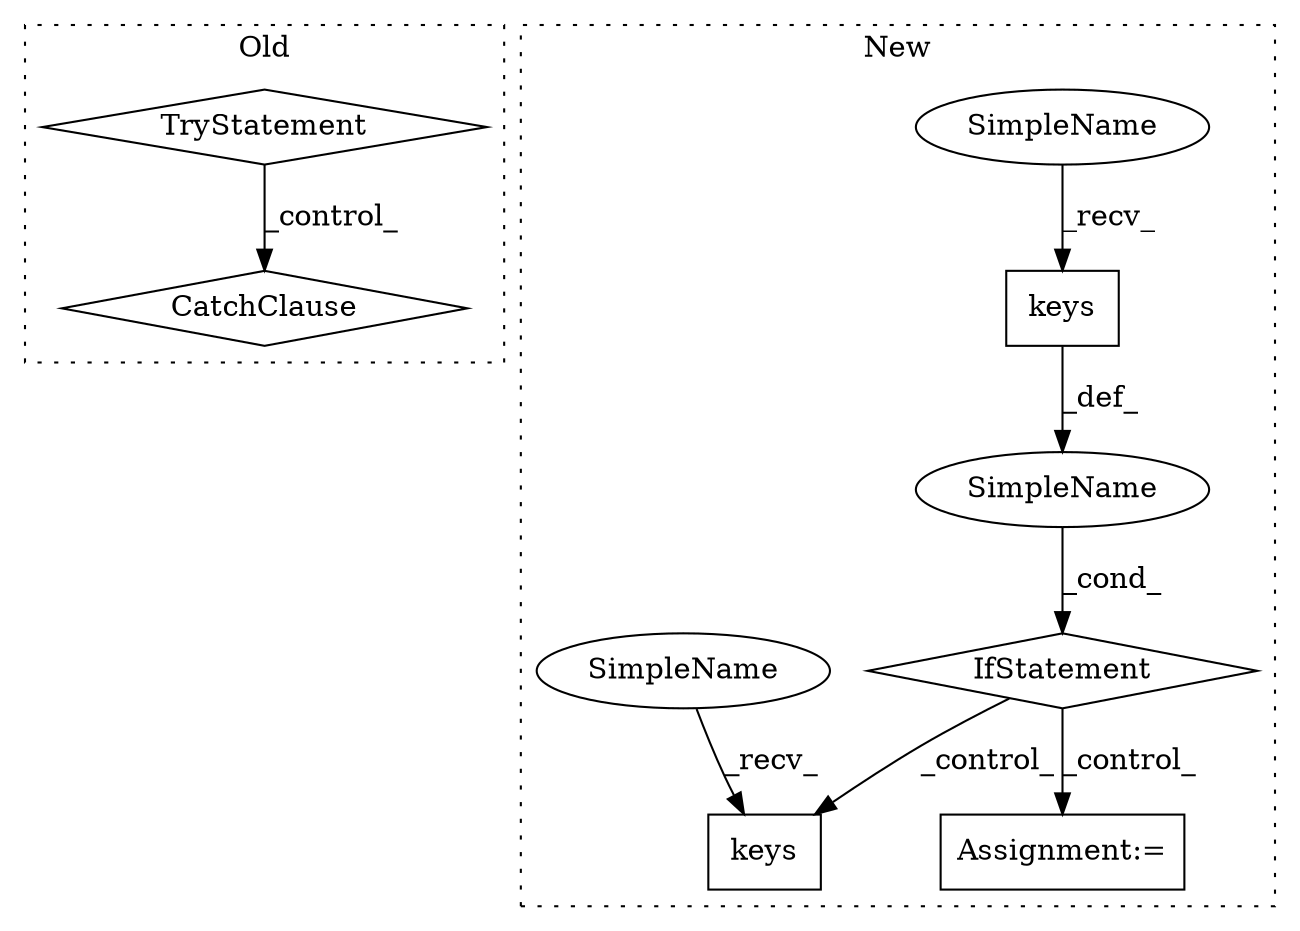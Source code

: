 digraph G {
subgraph cluster0 {
1 [label="CatchClause" a="12" s="11697,11728" l="11,2" shape="diamond"];
3 [label="TryStatement" a="54" s="11638" l="4" shape="diamond"];
label = "Old";
style="dotted";
}
subgraph cluster1 {
2 [label="keys" a="32" s="12136" l="6" shape="box"];
4 [label="IfStatement" a="25" s="12003,12049" l="4,2" shape="diamond"];
5 [label="SimpleName" a="42" s="" l="" shape="ellipse"];
6 [label="Assignment:=" a="7" s="12626" l="1" shape="box"];
7 [label="keys" a="32" s="12041" l="6" shape="box"];
8 [label="SimpleName" a="42" s="12028" l="12" shape="ellipse"];
9 [label="SimpleName" a="42" s="12123" l="12" shape="ellipse"];
label = "New";
style="dotted";
}
3 -> 1 [label="_control_"];
4 -> 2 [label="_control_"];
4 -> 6 [label="_control_"];
5 -> 4 [label="_cond_"];
7 -> 5 [label="_def_"];
8 -> 7 [label="_recv_"];
9 -> 2 [label="_recv_"];
}